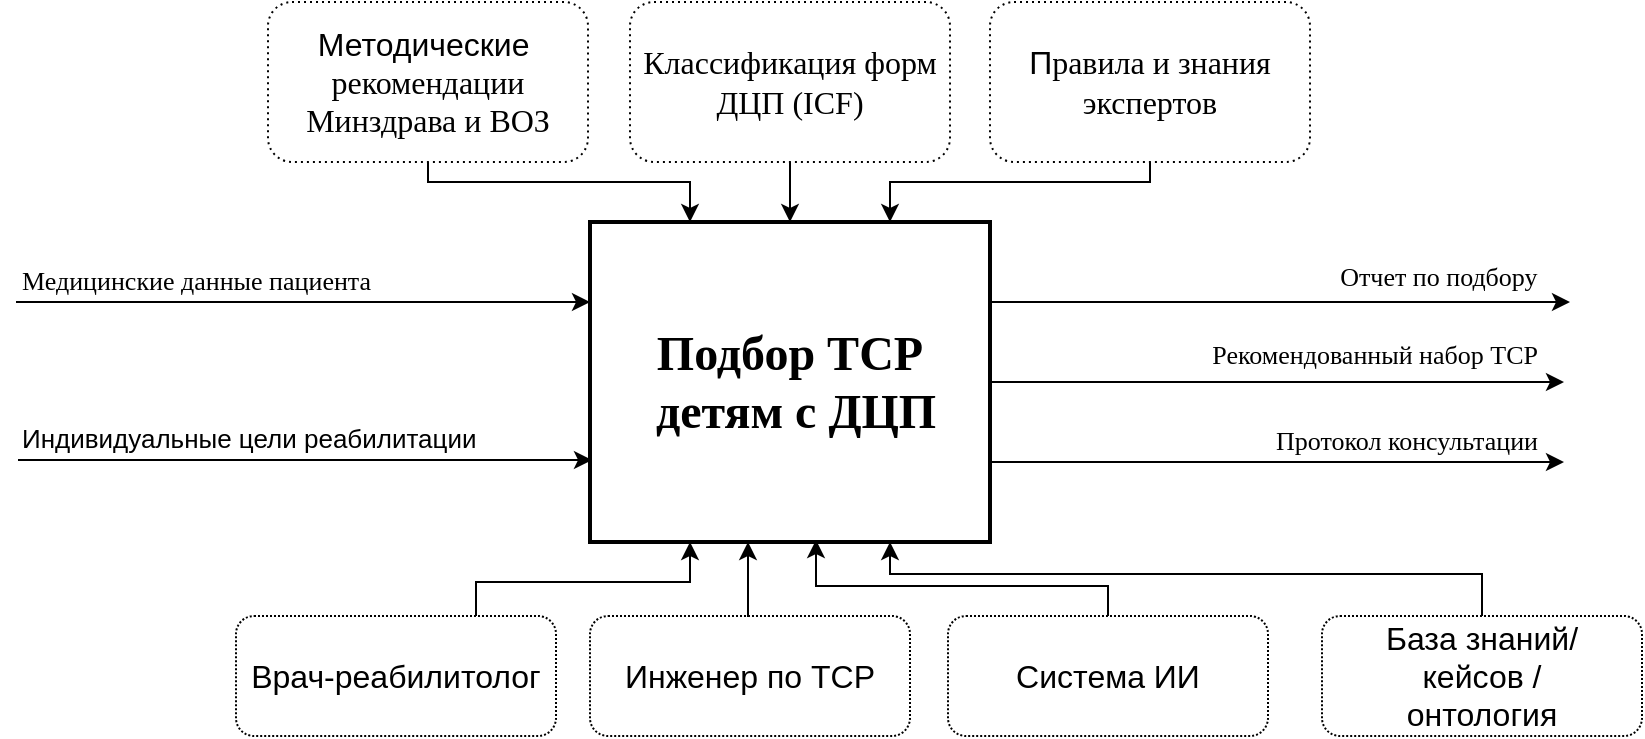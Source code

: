 <mxfile border="50" scale="3" compressed="false" locked="false" version="27.1.4">
  <diagram name="Blank" id="YmL12bMKpDGza6XwsDPr">
    <mxGraphModel dx="1331" dy="571" grid="0" gridSize="10" guides="1" tooltips="1" connect="1" arrows="1" fold="1" page="0" pageScale="1" pageWidth="827" pageHeight="1169" background="none" math="1" shadow="0">
      <root>
        <mxCell id="X5NqExCQtvZxIxQ7pmgY-0" />
        <mxCell id="1" parent="X5NqExCQtvZxIxQ7pmgY-0" />
        <mxCell id="MIAvLR50btDMAMFafLu4-3" style="edgeStyle=orthogonalEdgeStyle;rounded=0;orthogonalLoop=1;jettySize=auto;html=1;exitX=1;exitY=0.25;exitDx=0;exitDy=0;" parent="1" source="MIAvLR50btDMAMFafLu4-6" edge="1">
          <mxGeometry relative="1" as="geometry">
            <mxPoint x="773" y="328" as="targetPoint" />
          </mxGeometry>
        </mxCell>
        <mxCell id="MIAvLR50btDMAMFafLu4-5" style="edgeStyle=orthogonalEdgeStyle;rounded=0;orthogonalLoop=1;jettySize=auto;html=1;exitX=1;exitY=0.75;exitDx=0;exitDy=0;" parent="1" source="MIAvLR50btDMAMFafLu4-6" edge="1">
          <mxGeometry relative="1" as="geometry">
            <mxPoint x="770" y="408" as="targetPoint" />
          </mxGeometry>
        </mxCell>
        <mxCell id="MIAvLR50btDMAMFafLu4-6" value="Подбор ТСР&lt;div&gt;&amp;nbsp;детям с ДЦП&lt;/div&gt;" style="rounded=0;whiteSpace=wrap;html=1;fontSize=24;fontStyle=1;strokeWidth=2;fontFamily=Times New Roman;" parent="1" vertex="1">
          <mxGeometry x="283" y="288" width="200" height="160" as="geometry" />
        </mxCell>
        <mxCell id="MIAvLR50btDMAMFafLu4-7" style="edgeStyle=orthogonalEdgeStyle;rounded=0;orthogonalLoop=1;jettySize=auto;html=1;exitX=0.5;exitY=1;exitDx=0;exitDy=0;entryX=0.25;entryY=0;entryDx=0;entryDy=0;" parent="1" source="MIAvLR50btDMAMFafLu4-8" target="MIAvLR50btDMAMFafLu4-6" edge="1">
          <mxGeometry relative="1" as="geometry">
            <Array as="points">
              <mxPoint x="202" y="268" />
              <mxPoint x="333" y="268" />
            </Array>
          </mxGeometry>
        </mxCell>
        <mxCell id="MIAvLR50btDMAMFafLu4-8" value="Методические&amp;nbsp;&lt;div&gt;&lt;span style=&quot;font-family: Times; text-align: start; background-color: transparent; color: light-dark(rgb(0, 0, 0), rgb(255, 255, 255));&quot;&gt;рекомендации Минздрава и ВОЗ&lt;/span&gt;&lt;/div&gt;" style="rounded=1;whiteSpace=wrap;html=1;fontSize=16;dashed=1;dashPattern=1 2;" parent="1" vertex="1">
          <mxGeometry x="122" y="178" width="160" height="80" as="geometry" />
        </mxCell>
        <mxCell id="MIAvLR50btDMAMFafLu4-9" style="edgeStyle=orthogonalEdgeStyle;rounded=0;orthogonalLoop=1;jettySize=auto;html=1;exitX=0.5;exitY=1;exitDx=0;exitDy=0;entryX=0.5;entryY=0;entryDx=0;entryDy=0;" parent="1" source="MIAvLR50btDMAMFafLu4-10" target="MIAvLR50btDMAMFafLu4-6" edge="1">
          <mxGeometry relative="1" as="geometry" />
        </mxCell>
        <mxCell id="MIAvLR50btDMAMFafLu4-10" value="&lt;span style=&quot;font-family: Times; text-align: start; background-color: transparent; color: light-dark(rgb(0, 0, 0), rgb(255, 255, 255));&quot;&gt;Классификация форм ДЦП (ICF)&lt;/span&gt;" style="rounded=1;whiteSpace=wrap;html=1;fontSize=16;dashed=1;dashPattern=1 2;" parent="1" vertex="1">
          <mxGeometry x="303" y="178" width="160" height="80" as="geometry" />
        </mxCell>
        <mxCell id="MIAvLR50btDMAMFafLu4-11" style="edgeStyle=orthogonalEdgeStyle;rounded=0;orthogonalLoop=1;jettySize=auto;html=1;exitX=0.75;exitY=0;exitDx=0;exitDy=0;entryX=0.25;entryY=1;entryDx=0;entryDy=0;" parent="1" source="MIAvLR50btDMAMFafLu4-12" target="MIAvLR50btDMAMFafLu4-6" edge="1">
          <mxGeometry relative="1" as="geometry">
            <Array as="points">
              <mxPoint x="226" y="468" />
              <mxPoint x="333" y="468" />
            </Array>
          </mxGeometry>
        </mxCell>
        <mxCell id="MIAvLR50btDMAMFafLu4-12" value="Врач-реабилитолог" style="rounded=1;whiteSpace=wrap;html=1;fontSize=16;dashed=1;dashPattern=1 1;" parent="1" vertex="1">
          <mxGeometry x="106" y="485" width="160" height="60" as="geometry" />
        </mxCell>
        <mxCell id="MIAvLR50btDMAMFafLu4-13" value="Инженер по ТСР" style="rounded=1;whiteSpace=wrap;html=1;fontSize=16;dashed=1;dashPattern=1 1;" parent="1" vertex="1">
          <mxGeometry x="283" y="485" width="160" height="60" as="geometry" />
        </mxCell>
        <mxCell id="MIAvLR50btDMAMFafLu4-14" style="edgeStyle=orthogonalEdgeStyle;rounded=0;orthogonalLoop=1;jettySize=auto;html=1;exitX=0.5;exitY=1;exitDx=0;exitDy=0;entryX=0.75;entryY=0;entryDx=0;entryDy=0;" parent="1" source="MIAvLR50btDMAMFafLu4-15" target="MIAvLR50btDMAMFafLu4-6" edge="1">
          <mxGeometry relative="1" as="geometry">
            <Array as="points">
              <mxPoint x="563" y="268" />
              <mxPoint x="433" y="268" />
            </Array>
          </mxGeometry>
        </mxCell>
        <mxCell id="MIAvLR50btDMAMFafLu4-15" value="П&lt;span style=&quot;font-family: Times; text-align: start; background-color: transparent; color: light-dark(rgb(0, 0, 0), rgb(255, 255, 255));&quot;&gt;равила и знания экспертов&lt;/span&gt;" style="rounded=1;whiteSpace=wrap;html=1;fontSize=16;dashed=1;dashPattern=1 2;" parent="1" vertex="1">
          <mxGeometry x="483" y="178" width="160" height="80" as="geometry" />
        </mxCell>
        <mxCell id="MIAvLR50btDMAMFafLu4-16" value="Система ИИ" style="rounded=1;whiteSpace=wrap;html=1;fontSize=16;dashed=1;dashPattern=1 1;" parent="1" vertex="1">
          <mxGeometry x="462" y="485" width="160" height="60" as="geometry" />
        </mxCell>
        <mxCell id="MIAvLR50btDMAMFafLu4-17" style="edgeStyle=orthogonalEdgeStyle;rounded=0;orthogonalLoop=1;jettySize=auto;html=1;entryX=0.75;entryY=1;entryDx=0;entryDy=0;" parent="1" source="MIAvLR50btDMAMFafLu4-18" target="MIAvLR50btDMAMFafLu4-6" edge="1">
          <mxGeometry relative="1" as="geometry">
            <Array as="points">
              <mxPoint x="729" y="464" />
              <mxPoint x="433" y="464" />
            </Array>
          </mxGeometry>
        </mxCell>
        <mxCell id="MIAvLR50btDMAMFafLu4-18" value="База знаний/&lt;div&gt;кейсов /&lt;/div&gt;&lt;div&gt;онтология&lt;/div&gt;" style="rounded=1;whiteSpace=wrap;html=1;fontSize=16;dashed=1;dashPattern=1 1;" parent="1" vertex="1">
          <mxGeometry x="649" y="485" width="160" height="60" as="geometry" />
        </mxCell>
        <mxCell id="MIAvLR50btDMAMFafLu4-19" style="edgeStyle=orthogonalEdgeStyle;rounded=0;orthogonalLoop=1;jettySize=auto;html=1;exitX=0.5;exitY=0;exitDx=0;exitDy=0;entryX=0.395;entryY=1;entryDx=0;entryDy=0;entryPerimeter=0;" parent="1" source="MIAvLR50btDMAMFafLu4-13" target="MIAvLR50btDMAMFafLu4-6" edge="1">
          <mxGeometry relative="1" as="geometry" />
        </mxCell>
        <mxCell id="MIAvLR50btDMAMFafLu4-20" style="edgeStyle=orthogonalEdgeStyle;rounded=0;orthogonalLoop=1;jettySize=auto;html=1;exitX=0.5;exitY=0;exitDx=0;exitDy=0;entryX=0.565;entryY=0.994;entryDx=0;entryDy=0;entryPerimeter=0;" parent="1" source="MIAvLR50btDMAMFafLu4-16" target="MIAvLR50btDMAMFafLu4-6" edge="1">
          <mxGeometry relative="1" as="geometry">
            <Array as="points">
              <mxPoint x="542" y="470" />
              <mxPoint x="396" y="470" />
            </Array>
          </mxGeometry>
        </mxCell>
        <mxCell id="MIAvLR50btDMAMFafLu4-21" value="&lt;span&gt;Отчет по подбору&amp;nbsp;&lt;/span&gt;" style="text;html=1;align=right;verticalAlign=middle;whiteSpace=wrap;rounded=0;fontSize=13;fontFamily=Times New Roman;" parent="1" vertex="1">
          <mxGeometry x="522" y="305" width="240" height="20" as="geometry" />
        </mxCell>
        <mxCell id="MIAvLR50btDMAMFafLu4-22" value="&lt;span style=&quot;&quot;&gt;Рекомендованный набор ТСР&lt;/span&gt;" style="text;html=1;align=right;verticalAlign=middle;whiteSpace=wrap;rounded=0;fontSize=13;fontFamily=Times New Roman;" parent="1" vertex="1">
          <mxGeometry x="519" y="344" width="240" height="20" as="geometry" />
        </mxCell>
        <mxCell id="MIAvLR50btDMAMFafLu4-23" value="&lt;span&gt;Протокол консультации&lt;/span&gt;" style="text;html=1;align=right;verticalAlign=middle;whiteSpace=wrap;rounded=0;fontSize=13;fontFamily=Times New Roman;" parent="1" vertex="1">
          <mxGeometry x="519" y="387" width="240" height="20" as="geometry" />
        </mxCell>
        <mxCell id="y-ezYGlPpoAGG1hy6tS6-4" style="edgeStyle=orthogonalEdgeStyle;rounded=0;orthogonalLoop=1;jettySize=auto;html=1;exitX=1;exitY=0.75;exitDx=0;exitDy=0;" edge="1" parent="1">
          <mxGeometry relative="1" as="geometry">
            <mxPoint x="284" y="407" as="targetPoint" />
            <mxPoint x="-3" y="407" as="sourcePoint" />
          </mxGeometry>
        </mxCell>
        <mxCell id="y-ezYGlPpoAGG1hy6tS6-5" style="edgeStyle=orthogonalEdgeStyle;rounded=0;orthogonalLoop=1;jettySize=auto;html=1;exitX=1;exitY=0.75;exitDx=0;exitDy=0;" edge="1" parent="1">
          <mxGeometry relative="1" as="geometry">
            <mxPoint x="770" y="368" as="targetPoint" />
            <mxPoint x="483" y="368" as="sourcePoint" />
          </mxGeometry>
        </mxCell>
        <mxCell id="y-ezYGlPpoAGG1hy6tS6-6" style="edgeStyle=orthogonalEdgeStyle;rounded=0;orthogonalLoop=1;jettySize=auto;html=1;exitX=1;exitY=0.75;exitDx=0;exitDy=0;" edge="1" parent="1">
          <mxGeometry relative="1" as="geometry">
            <mxPoint x="283" y="328" as="targetPoint" />
            <mxPoint x="-4" y="328" as="sourcePoint" />
          </mxGeometry>
        </mxCell>
        <mxCell id="y-ezYGlPpoAGG1hy6tS6-7" value="&lt;font&gt;Медицинские данные&amp;nbsp;&lt;/font&gt;&lt;span style=&quot;color: light-dark(rgb(0, 0, 0), rgb(255, 255, 255)); background-color: transparent;&quot;&gt;пациента&lt;/span&gt;" style="text;html=1;align=left;verticalAlign=middle;whiteSpace=wrap;rounded=0;fontSize=13;fontFamily=Times New Roman;" vertex="1" parent="1">
          <mxGeometry x="-3" y="307" width="240" height="20" as="geometry" />
        </mxCell>
        <mxCell id="y-ezYGlPpoAGG1hy6tS6-8" value="&lt;span style=&quot;font-family: Helvetica; text-align: center;&quot;&gt;Индивидуальные цели реабилитации&lt;/span&gt;" style="text;html=1;align=left;verticalAlign=middle;whiteSpace=wrap;rounded=0;fontSize=13;fontFamily=Times New Roman;" vertex="1" parent="1">
          <mxGeometry x="-3" y="386" width="240" height="20" as="geometry" />
        </mxCell>
      </root>
    </mxGraphModel>
  </diagram>
</mxfile>
